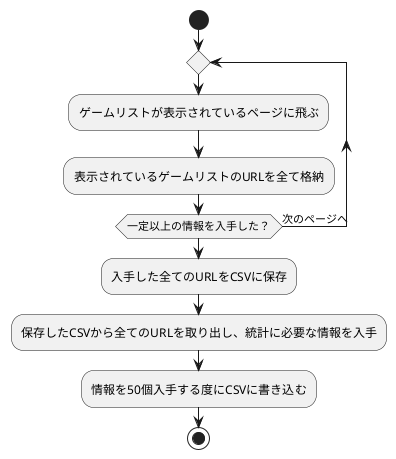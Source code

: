 @startuml

start

repeat
  :ゲームリストが表示されているページに飛ぶ;
  :表示されているゲームリストのURLを全て格納;
repeat while (一定以上の情報を入手した？) is (次のページへ)
  :入手した全てのURLをCSVに保存;
  :保存したCSVから全てのURLを取り出し、統計に必要な情報を入手;
  :情報を50個入手する度にCSVに書き込む;

stop

@enduml